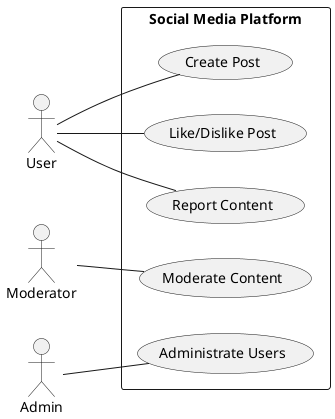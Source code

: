 @startuml SocialMediaDiagram
left to right direction

actor "User" as user
actor "Moderator" as moderator
actor "Admin" as admin

rectangle "Social Media Platform" {
  usecase "Create Post" as createPost
  usecase "Like/Dislike Post" as likePost
  usecase "Report Content" as reportContent
  usecase "Moderate Content" as moderateContent
  usecase "Administrate Users" as administrateUsers

  user -- createPost
  user -- likePost
  user -- reportContent
  moderator -- moderateContent
  admin -- administrateUsers
}
@enduml
